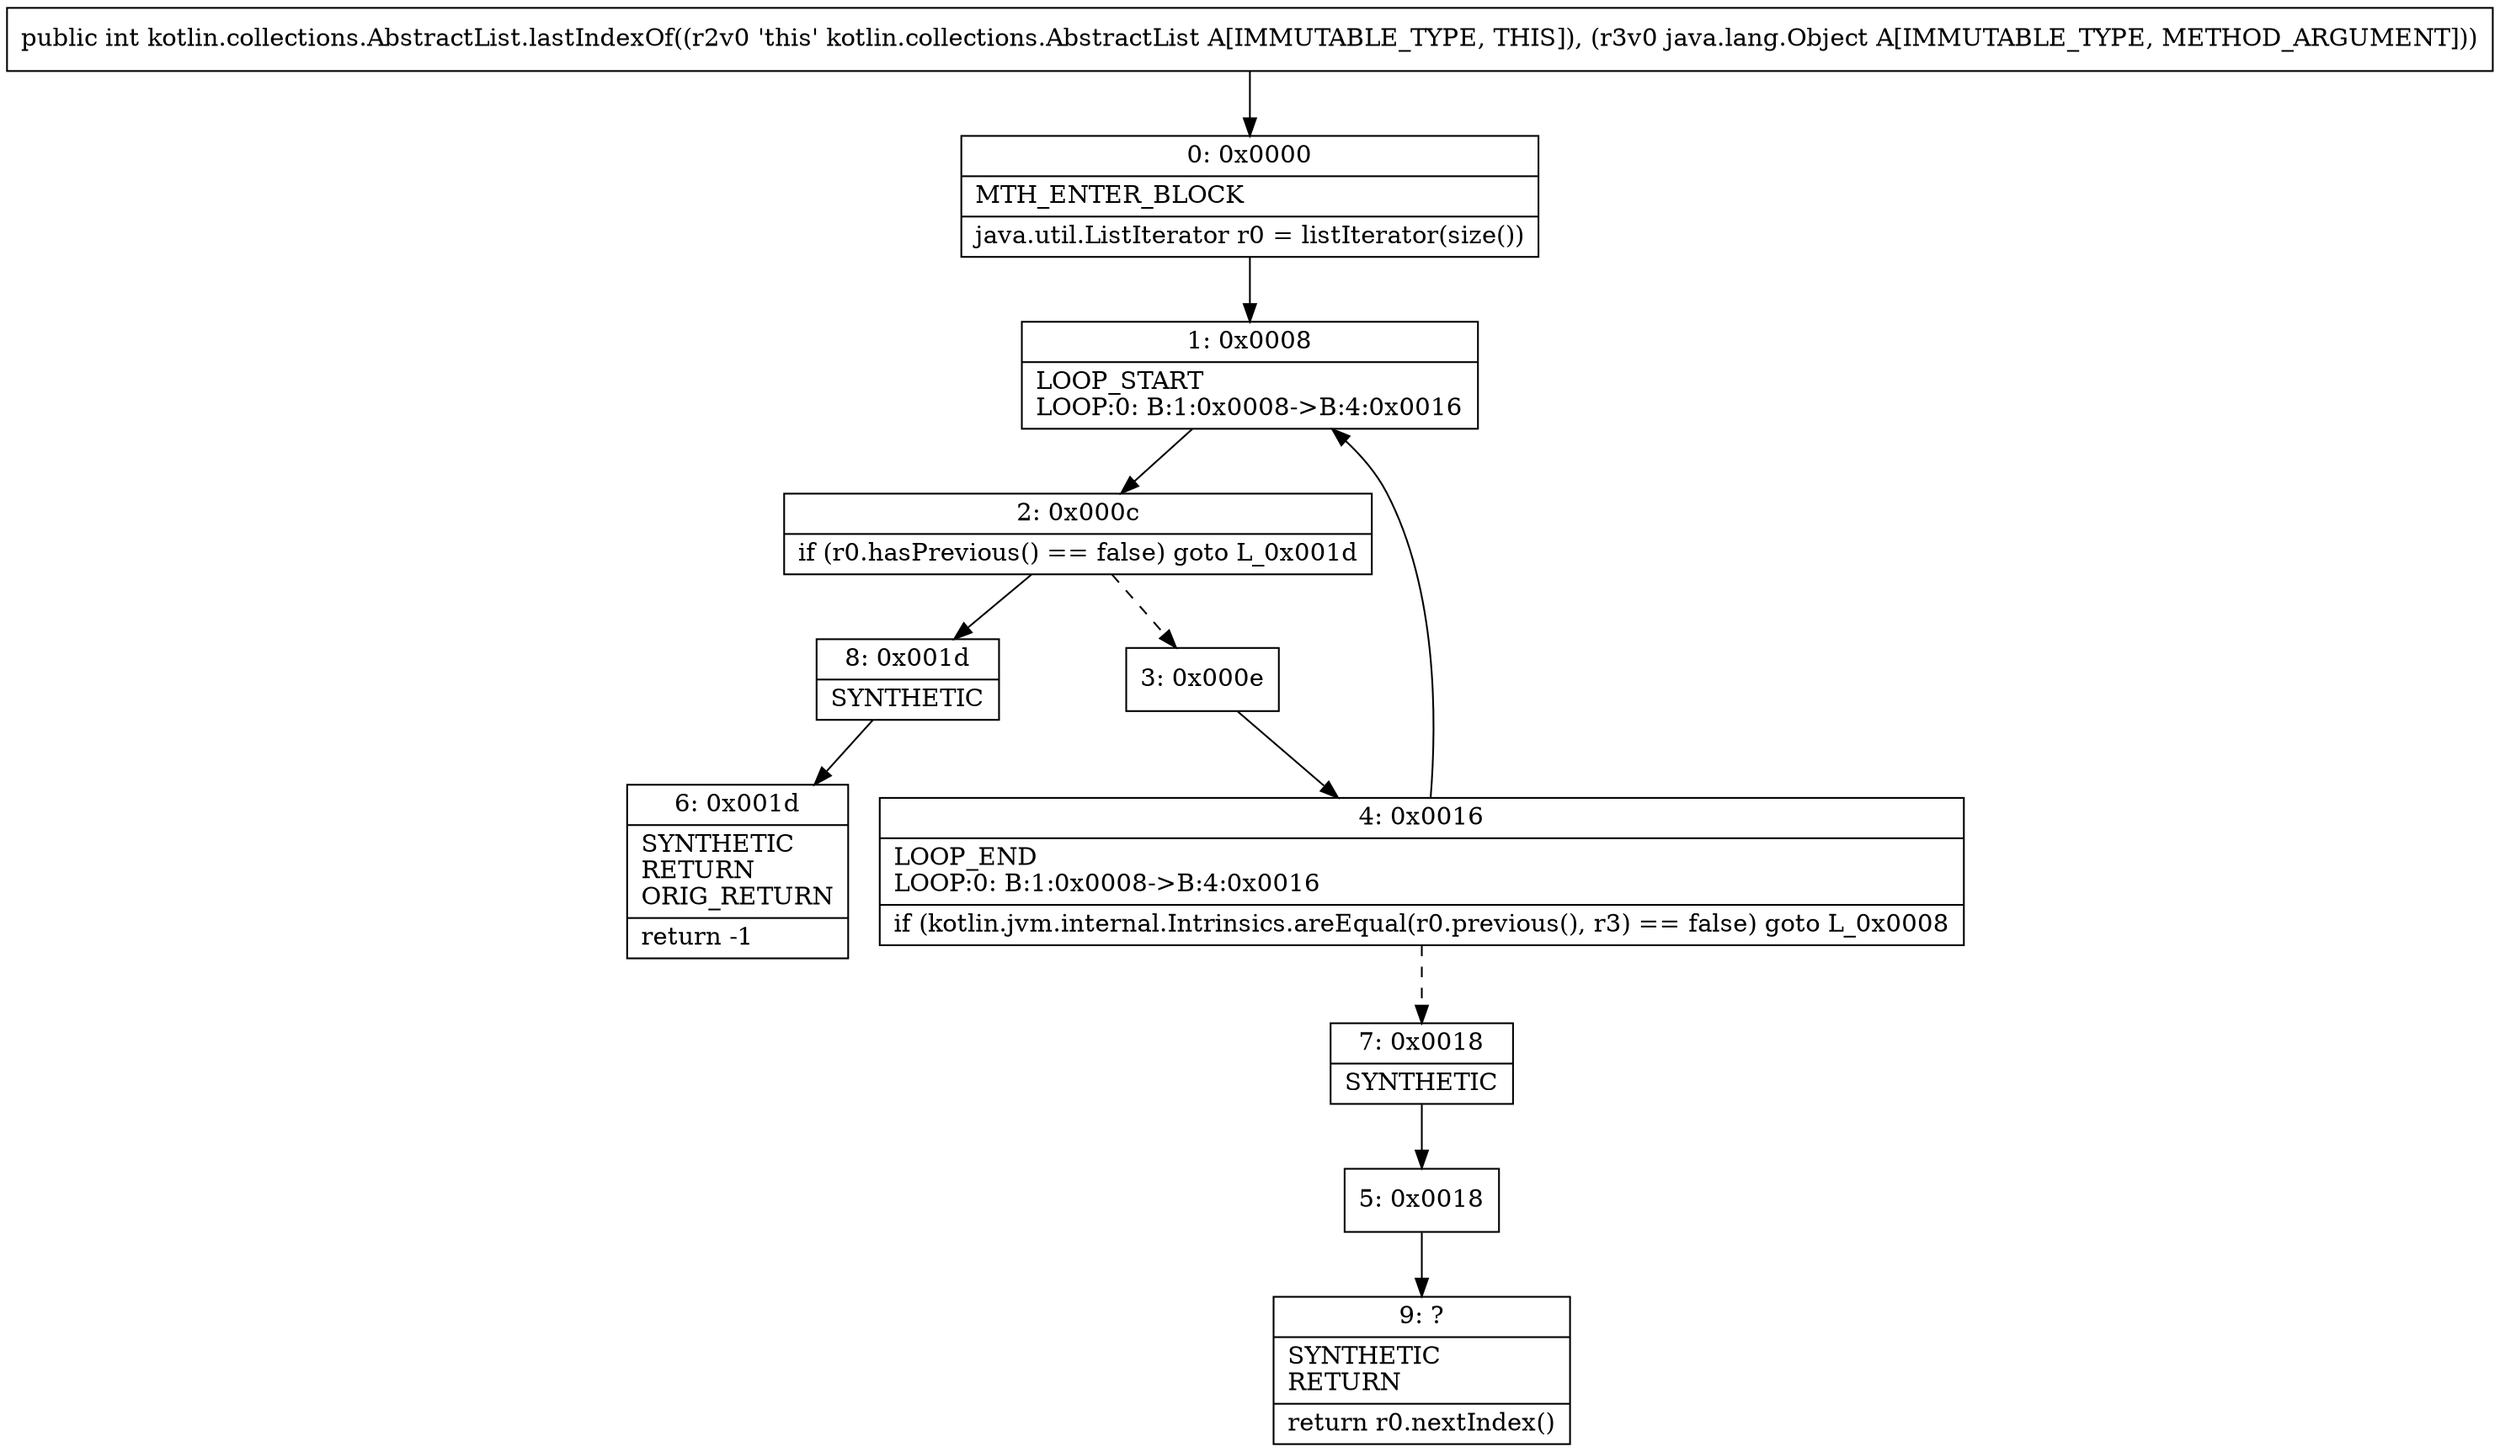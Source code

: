 digraph "CFG forkotlin.collections.AbstractList.lastIndexOf(Ljava\/lang\/Object;)I" {
Node_0 [shape=record,label="{0\:\ 0x0000|MTH_ENTER_BLOCK\l|java.util.ListIterator r0 = listIterator(size())\l}"];
Node_1 [shape=record,label="{1\:\ 0x0008|LOOP_START\lLOOP:0: B:1:0x0008\-\>B:4:0x0016\l}"];
Node_2 [shape=record,label="{2\:\ 0x000c|if (r0.hasPrevious() == false) goto L_0x001d\l}"];
Node_3 [shape=record,label="{3\:\ 0x000e}"];
Node_4 [shape=record,label="{4\:\ 0x0016|LOOP_END\lLOOP:0: B:1:0x0008\-\>B:4:0x0016\l|if (kotlin.jvm.internal.Intrinsics.areEqual(r0.previous(), r3) == false) goto L_0x0008\l}"];
Node_5 [shape=record,label="{5\:\ 0x0018}"];
Node_6 [shape=record,label="{6\:\ 0x001d|SYNTHETIC\lRETURN\lORIG_RETURN\l|return \-1\l}"];
Node_7 [shape=record,label="{7\:\ 0x0018|SYNTHETIC\l}"];
Node_8 [shape=record,label="{8\:\ 0x001d|SYNTHETIC\l}"];
Node_9 [shape=record,label="{9\:\ ?|SYNTHETIC\lRETURN\l|return r0.nextIndex()\l}"];
MethodNode[shape=record,label="{public int kotlin.collections.AbstractList.lastIndexOf((r2v0 'this' kotlin.collections.AbstractList A[IMMUTABLE_TYPE, THIS]), (r3v0 java.lang.Object A[IMMUTABLE_TYPE, METHOD_ARGUMENT])) }"];
MethodNode -> Node_0;
Node_0 -> Node_1;
Node_1 -> Node_2;
Node_2 -> Node_3[style=dashed];
Node_2 -> Node_8;
Node_3 -> Node_4;
Node_4 -> Node_1;
Node_4 -> Node_7[style=dashed];
Node_5 -> Node_9;
Node_7 -> Node_5;
Node_8 -> Node_6;
}

